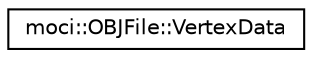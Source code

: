 digraph "Graphical Class Hierarchy"
{
 // INTERACTIVE_SVG=YES
  edge [fontname="Helvetica",fontsize="10",labelfontname="Helvetica",labelfontsize="10"];
  node [fontname="Helvetica",fontsize="10",shape=record];
  rankdir="LR";
  Node0 [label="moci::OBJFile::VertexData",height=0.2,width=0.4,color="black", fillcolor="white", style="filled",URL="$structmoci_1_1OBJFile_1_1VertexData.html"];
}
